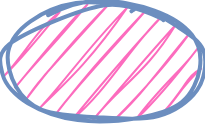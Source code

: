 <mxfile version="24.5.2" type="github">
  <diagram id="C5RBs43oDa-KdzZeNtuy" name="Page-1">
    <mxGraphModel dx="1026" dy="651" grid="1" gridSize="10" guides="1" tooltips="1" connect="1" arrows="1" fold="1" page="1" pageScale="1" pageWidth="827" pageHeight="1169" background="none" math="0" shadow="0">
      <root>
        <mxCell id="WIyWlLk6GJQsqaUBKTNV-0" />
        <mxCell id="WIyWlLk6GJQsqaUBKTNV-1" parent="WIyWlLk6GJQsqaUBKTNV-0" />
        <mxCell id="d3epuLkyEOKX9sUEDhag-0" value="" style="strokeWidth=2;html=1;shape=mxgraph.flowchart.start_1;whiteSpace=wrap;fillColor=#FC6CBE;strokeColor=#6c8ebf;gradientColor=none;sketch=1;curveFitting=1;jiggle=2;" vertex="1" parent="WIyWlLk6GJQsqaUBKTNV-1">
          <mxGeometry x="210" y="70" width="100" height="60" as="geometry" />
        </mxCell>
      </root>
    </mxGraphModel>
  </diagram>
</mxfile>
